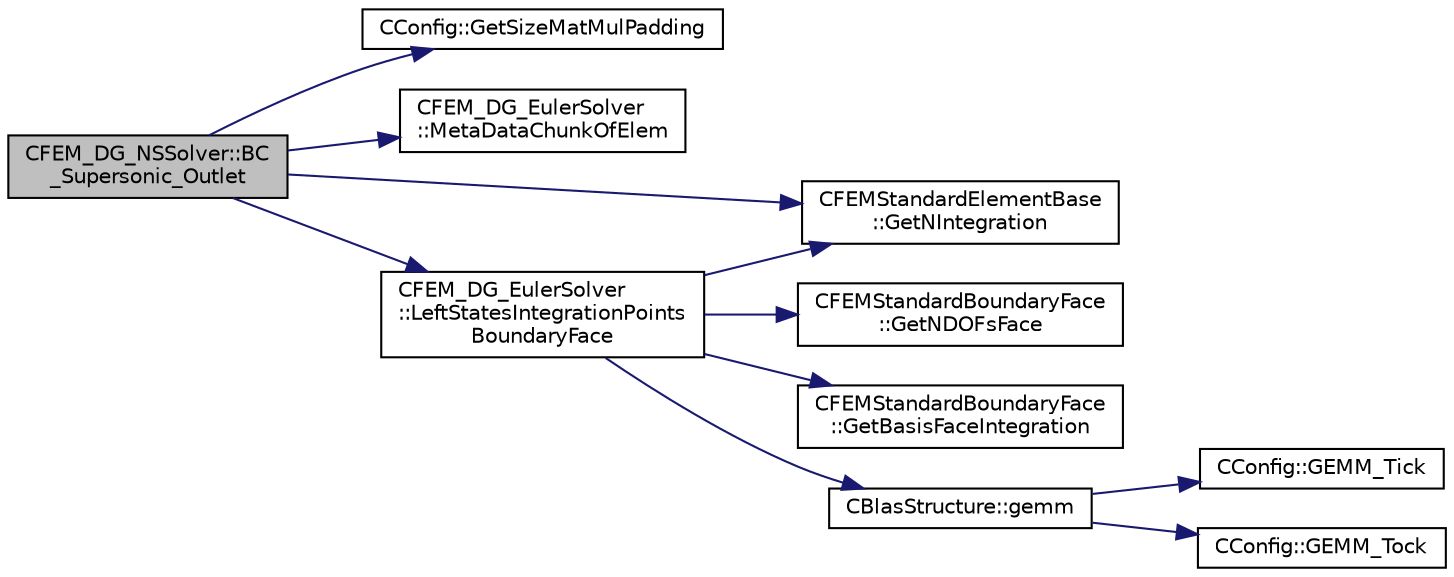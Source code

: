 digraph "CFEM_DG_NSSolver::BC_Supersonic_Outlet"
{
  edge [fontname="Helvetica",fontsize="10",labelfontname="Helvetica",labelfontsize="10"];
  node [fontname="Helvetica",fontsize="10",shape=record];
  rankdir="LR";
  Node179 [label="CFEM_DG_NSSolver::BC\l_Supersonic_Outlet",height=0.2,width=0.4,color="black", fillcolor="grey75", style="filled", fontcolor="black"];
  Node179 -> Node180 [color="midnightblue",fontsize="10",style="solid",fontname="Helvetica"];
  Node180 [label="CConfig::GetSizeMatMulPadding",height=0.2,width=0.4,color="black", fillcolor="white", style="filled",URL="$class_c_config.html#aea5478f0851e4cb4d11c262fb6c6e8c4",tooltip="Function to make available the matrix size in vectorization in order to optimize the gemm performance..."];
  Node179 -> Node181 [color="midnightblue",fontsize="10",style="solid",fontname="Helvetica"];
  Node181 [label="CFEM_DG_EulerSolver\l::MetaDataChunkOfElem",height=0.2,width=0.4,color="black", fillcolor="white", style="filled",URL="$class_c_f_e_m___d_g___euler_solver.html#ad358fa06c0e5b2762ad3258eb2c677e2",tooltip="Template function, which determines some meta data for the chunk of elements/faces that must be treat..."];
  Node179 -> Node182 [color="midnightblue",fontsize="10",style="solid",fontname="Helvetica"];
  Node182 [label="CFEMStandardElementBase\l::GetNIntegration",height=0.2,width=0.4,color="black", fillcolor="white", style="filled",URL="$class_c_f_e_m_standard_element_base.html#aa5ad06a05a1d7b66bccca65521168a3b",tooltip="Function, which makes available the number of integration points for this standard element..."];
  Node179 -> Node183 [color="midnightblue",fontsize="10",style="solid",fontname="Helvetica"];
  Node183 [label="CFEM_DG_EulerSolver\l::LeftStatesIntegrationPoints\lBoundaryFace",height=0.2,width=0.4,color="black", fillcolor="white", style="filled",URL="$class_c_f_e_m___d_g___euler_solver.html#a79debb4e2ee70feac94e9a420705dbf9",tooltip="Function, which computes the left state of a boundary face. "];
  Node183 -> Node182 [color="midnightblue",fontsize="10",style="solid",fontname="Helvetica"];
  Node183 -> Node184 [color="midnightblue",fontsize="10",style="solid",fontname="Helvetica"];
  Node184 [label="CFEMStandardBoundaryFace\l::GetNDOFsFace",height=0.2,width=0.4,color="black", fillcolor="white", style="filled",URL="$class_c_f_e_m_standard_boundary_face.html#a26266f4d68d95c22bbb949fe6d8f5db6",tooltip="Function, which makes available the number of DOFs of the face. "];
  Node183 -> Node185 [color="midnightblue",fontsize="10",style="solid",fontname="Helvetica"];
  Node185 [label="CFEMStandardBoundaryFace\l::GetBasisFaceIntegration",height=0.2,width=0.4,color="black", fillcolor="white", style="filled",URL="$class_c_f_e_m_standard_boundary_face.html#a283dc8babad462022e4621afe0251929",tooltip="Function, which makes available the face basis functions in the integration points. "];
  Node183 -> Node186 [color="midnightblue",fontsize="10",style="solid",fontname="Helvetica"];
  Node186 [label="CBlasStructure::gemm",height=0.2,width=0.4,color="black", fillcolor="white", style="filled",URL="$class_c_blas_structure.html#a40a585307895af828a7f51cd0ccbf81d",tooltip="Function, which carries out a dense matrix product. It is a limited version of the BLAS gemm function..."];
  Node186 -> Node187 [color="midnightblue",fontsize="10",style="solid",fontname="Helvetica"];
  Node187 [label="CConfig::GEMM_Tick",height=0.2,width=0.4,color="black", fillcolor="white", style="filled",URL="$class_c_config.html#a2628e094b67a6d5cb410710aa00fa69b",tooltip="Start the timer for profiling subroutines. "];
  Node186 -> Node188 [color="midnightblue",fontsize="10",style="solid",fontname="Helvetica"];
  Node188 [label="CConfig::GEMM_Tock",height=0.2,width=0.4,color="black", fillcolor="white", style="filled",URL="$class_c_config.html#ae8d24548bd977c6a76e06ed9814418bb",tooltip="Stop the timer for the GEMM profiling and store results. "];
}
